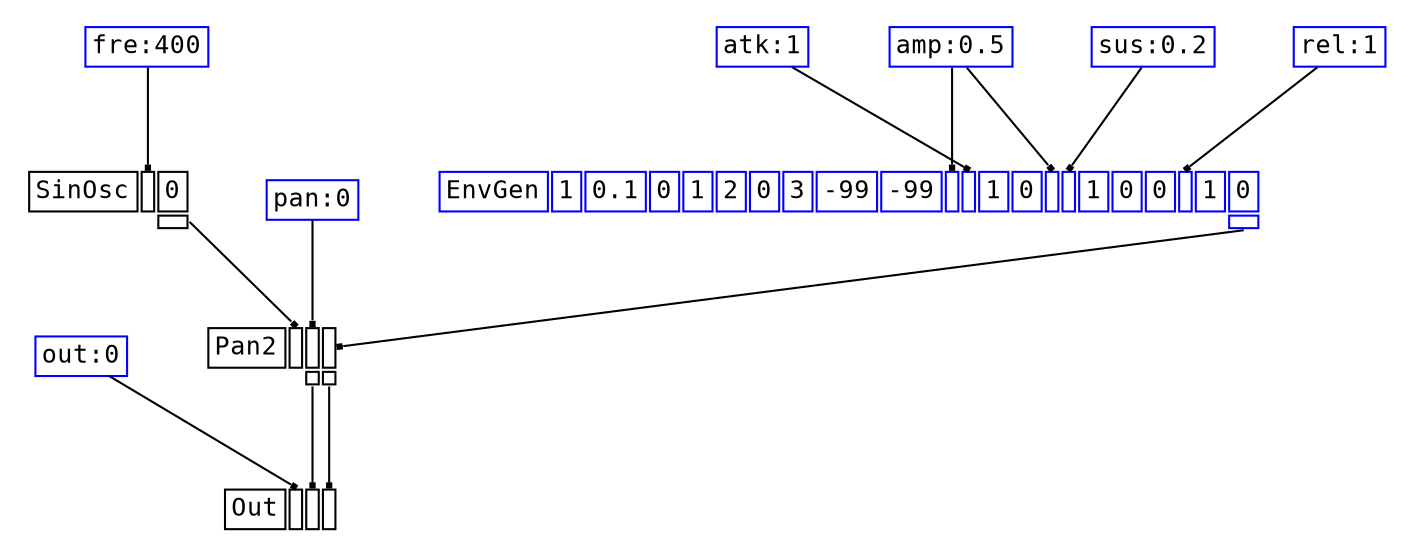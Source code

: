 digraph Anonymous {
graph [splines=false];
node [fontsize=12,fontname="Courier"];
edge [arrowhead=box,arrowsize=0.25];
k_13[shape="plaintext",color="blue",label=<<TABLE BORDER="0" CELLBORDER="1"><TR><TD PORT="o_0">rel:1</TD></TR></TABLE>>];
k_12[shape="plaintext",color="blue",label=<<TABLE BORDER="0" CELLBORDER="1"><TR><TD PORT="o_0">sus:0.2</TD></TR></TABLE>>];
k_11[shape="plaintext",color="blue",label=<<TABLE BORDER="0" CELLBORDER="1"><TR><TD PORT="o_0">atk:1</TD></TR></TABLE>>];
k_10[shape="plaintext",color="blue",label=<<TABLE BORDER="0" CELLBORDER="1"><TR><TD PORT="o_0">amp:0.5</TD></TR></TABLE>>];
k_4[shape="plaintext",color="blue",label=<<TABLE BORDER="0" CELLBORDER="1"><TR><TD PORT="o_0">pan:0</TD></TR></TABLE>>];
k_1[shape="plaintext",color="blue",label=<<TABLE BORDER="0" CELLBORDER="1"><TR><TD PORT="o_0">fre:400</TD></TR></TABLE>>];
k_0[shape="plaintext",color="blue",label=<<TABLE BORDER="0" CELLBORDER="1"><TR><TD PORT="o_0">out:0</TD></TR></TABLE>>];
u_3[shape="plaintext",color="black",label=<<TABLE BORDER="0" CELLBORDER="1"><TR><TD>SinOsc</TD><TD PORT="i_0" ID="u_3:i_0"></TD><TD ID="u_3:K_1">0</TD></TR><TR><TD BORDER="0"></TD><TD BORDER="0"></TD><TD PORT="o_0" ID="u_3:o_0"></TD></TR></TABLE>>];
u_14[shape="plaintext",color="blue",label=<<TABLE BORDER="0" CELLBORDER="1"><TR><TD>EnvGen</TD><TD ID="u_14:K_0">1</TD><TD ID="u_14:K_1">0.1</TD><TD ID="u_14:K_2">0</TD><TD ID="u_14:K_3">1</TD><TD ID="u_14:K_4">2</TD><TD ID="u_14:K_5">0</TD><TD ID="u_14:K_6">3</TD><TD ID="u_14:K_7">-99</TD><TD ID="u_14:K_8">-99</TD><TD PORT="i_9" ID="u_14:i_9"></TD><TD PORT="i_10" ID="u_14:i_10"></TD><TD ID="u_14:K_11">1</TD><TD ID="u_14:K_12">0</TD><TD PORT="i_13" ID="u_14:i_13"></TD><TD PORT="i_14" ID="u_14:i_14"></TD><TD ID="u_14:K_15">1</TD><TD ID="u_14:K_16">0</TD><TD ID="u_14:K_17">0</TD><TD PORT="i_18" ID="u_14:i_18"></TD><TD ID="u_14:K_19">1</TD><TD ID="u_14:K_20">0</TD></TR><TR><TD BORDER="0"></TD><TD BORDER="0"></TD><TD BORDER="0"></TD><TD BORDER="0"></TD><TD BORDER="0"></TD><TD BORDER="0"></TD><TD BORDER="0"></TD><TD BORDER="0"></TD><TD BORDER="0"></TD><TD BORDER="0"></TD><TD BORDER="0"></TD><TD BORDER="0"></TD><TD BORDER="0"></TD><TD BORDER="0"></TD><TD BORDER="0"></TD><TD BORDER="0"></TD><TD BORDER="0"></TD><TD BORDER="0"></TD><TD BORDER="0"></TD><TD BORDER="0"></TD><TD BORDER="0"></TD><TD PORT="o_0" ID="u_14:o_0"></TD></TR></TABLE>>];
u_15[shape="plaintext",color="black",label=<<TABLE BORDER="0" CELLBORDER="1"><TR><TD>Pan2</TD><TD PORT="i_0" ID="u_15:i_0"></TD><TD PORT="i_1" ID="u_15:i_1"></TD><TD PORT="i_2" ID="u_15:i_2"></TD></TR><TR><TD BORDER="0"></TD><TD BORDER="0"></TD><TD PORT="o_0" ID="u_15:o_0"></TD><TD PORT="o_1" ID="u_15:o_1"></TD></TR></TABLE>>];
u_18[shape="plaintext",color="black",label=<<TABLE BORDER="0" CELLBORDER="1"><TR><TD>Out</TD><TD PORT="i_0" ID="u_18:i_0"></TD><TD PORT="i_1" ID="u_18:i_1"></TD><TD PORT="i_2" ID="u_18:i_2"></TD></TR></TABLE>>];
k_1:o_0 -> u_3:i_0;
k_10:o_0 -> u_14:i_9;
k_11:o_0 -> u_14:i_10;
k_10:o_0 -> u_14:i_13;
k_12:o_0 -> u_14:i_14;
k_13:o_0 -> u_14:i_18;
u_3:o_0 -> u_15:i_0;
k_4:o_0 -> u_15:i_1;
u_14:o_0 -> u_15:i_2;
k_0:o_0 -> u_18:i_0;
u_15:o_0 -> u_18:i_1;
u_15:o_1 -> u_18:i_2;
}
